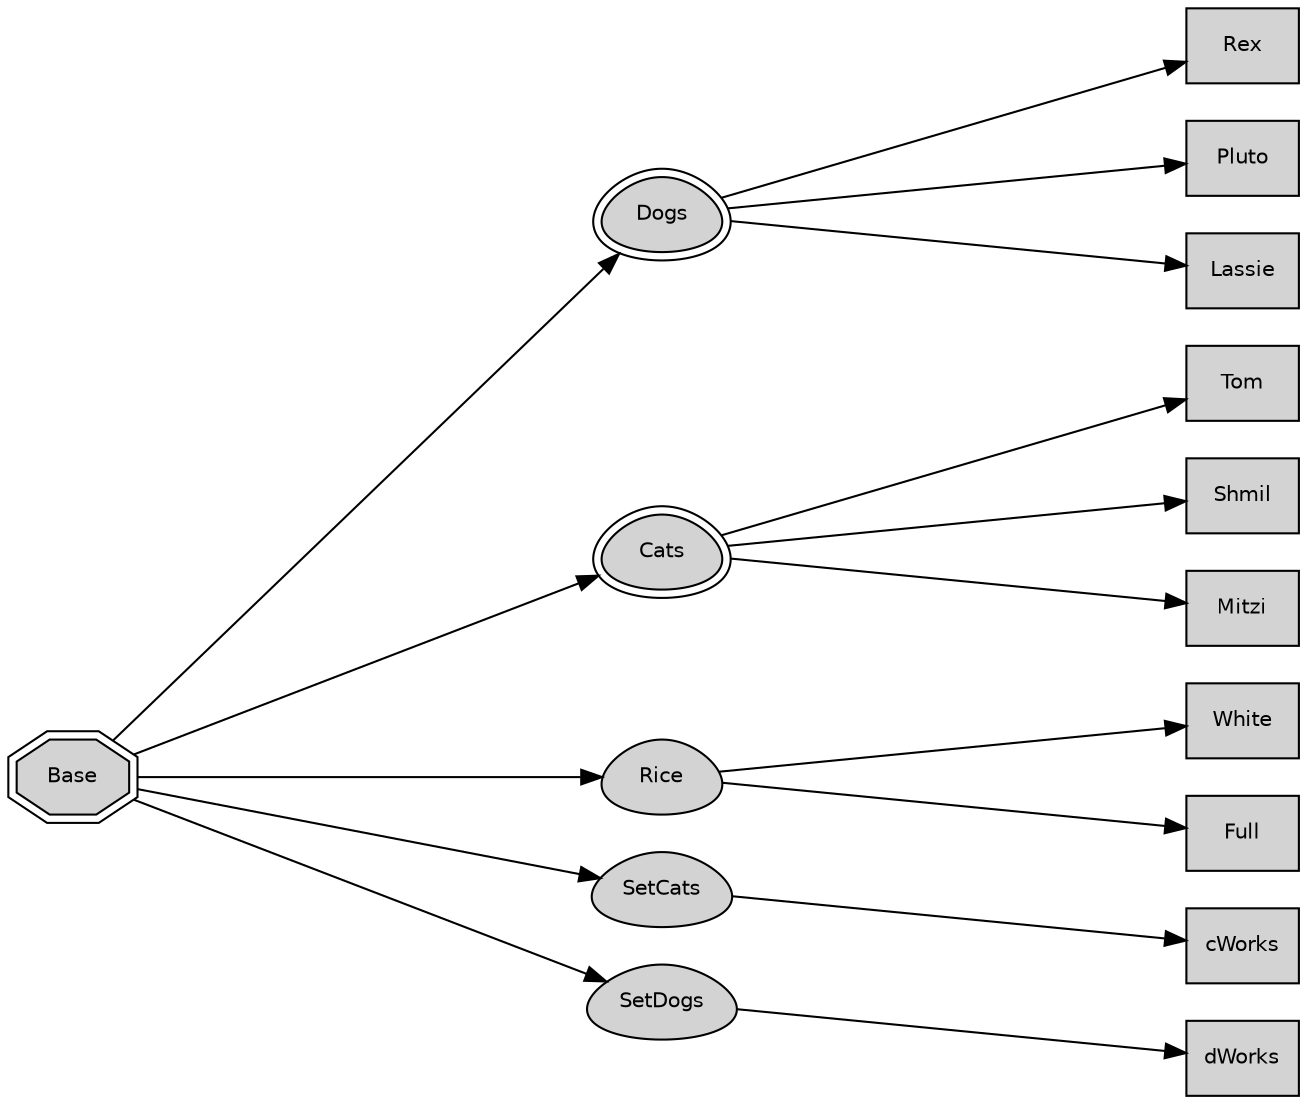 digraph decisionGraph {
edge [fontname="Helvetica" fontsize="10"]
node [fillcolor="lightgray" style="filled" fontname="Helvetica" fontsize="10"]
rankdir=LR
graph [overlap=true ranksep=3]
Base[label="Base" shape="octagon" peripheries="2"]
Dogs[label="Dogs" shape="egg" peripheries="2"]
Dogs_Rex[label="Rex" shape="box"]
Dogs_Pluto[label="Pluto" shape="box"]
Dogs_Lassie[label="Lassie" shape="box"]
Cats[label="Cats" shape="egg" peripheries="2"]
Cats_Tom[label="Tom" shape="box"]
Cats_Shmil[label="Shmil" shape="box"]
Cats_Mitzi[label="Mitzi" shape="box"]
Rice[label="Rice" shape="egg"]
Rice_White[label="White" shape="box"]
Rice_Full[label="Full" shape="box"]
SetCats[label="SetCats" shape="egg"]
SetCats_cWorks[label="cWorks" shape="box"]
SetDogs[label="SetDogs" shape="egg"]
SetDogs_dWorks[label="dWorks" shape="box"]
Base -> Dogs
Dogs -> Dogs_Rex
Dogs -> Dogs_Pluto
Dogs -> Dogs_Lassie
Base -> Cats
Cats -> Cats_Tom
Cats -> Cats_Shmil
Cats -> Cats_Mitzi
Base -> Rice
Rice -> Rice_White
Rice -> Rice_Full
Base -> SetCats
SetCats -> SetCats_cWorks
Base -> SetDogs
SetDogs -> SetDogs_dWorks
}
